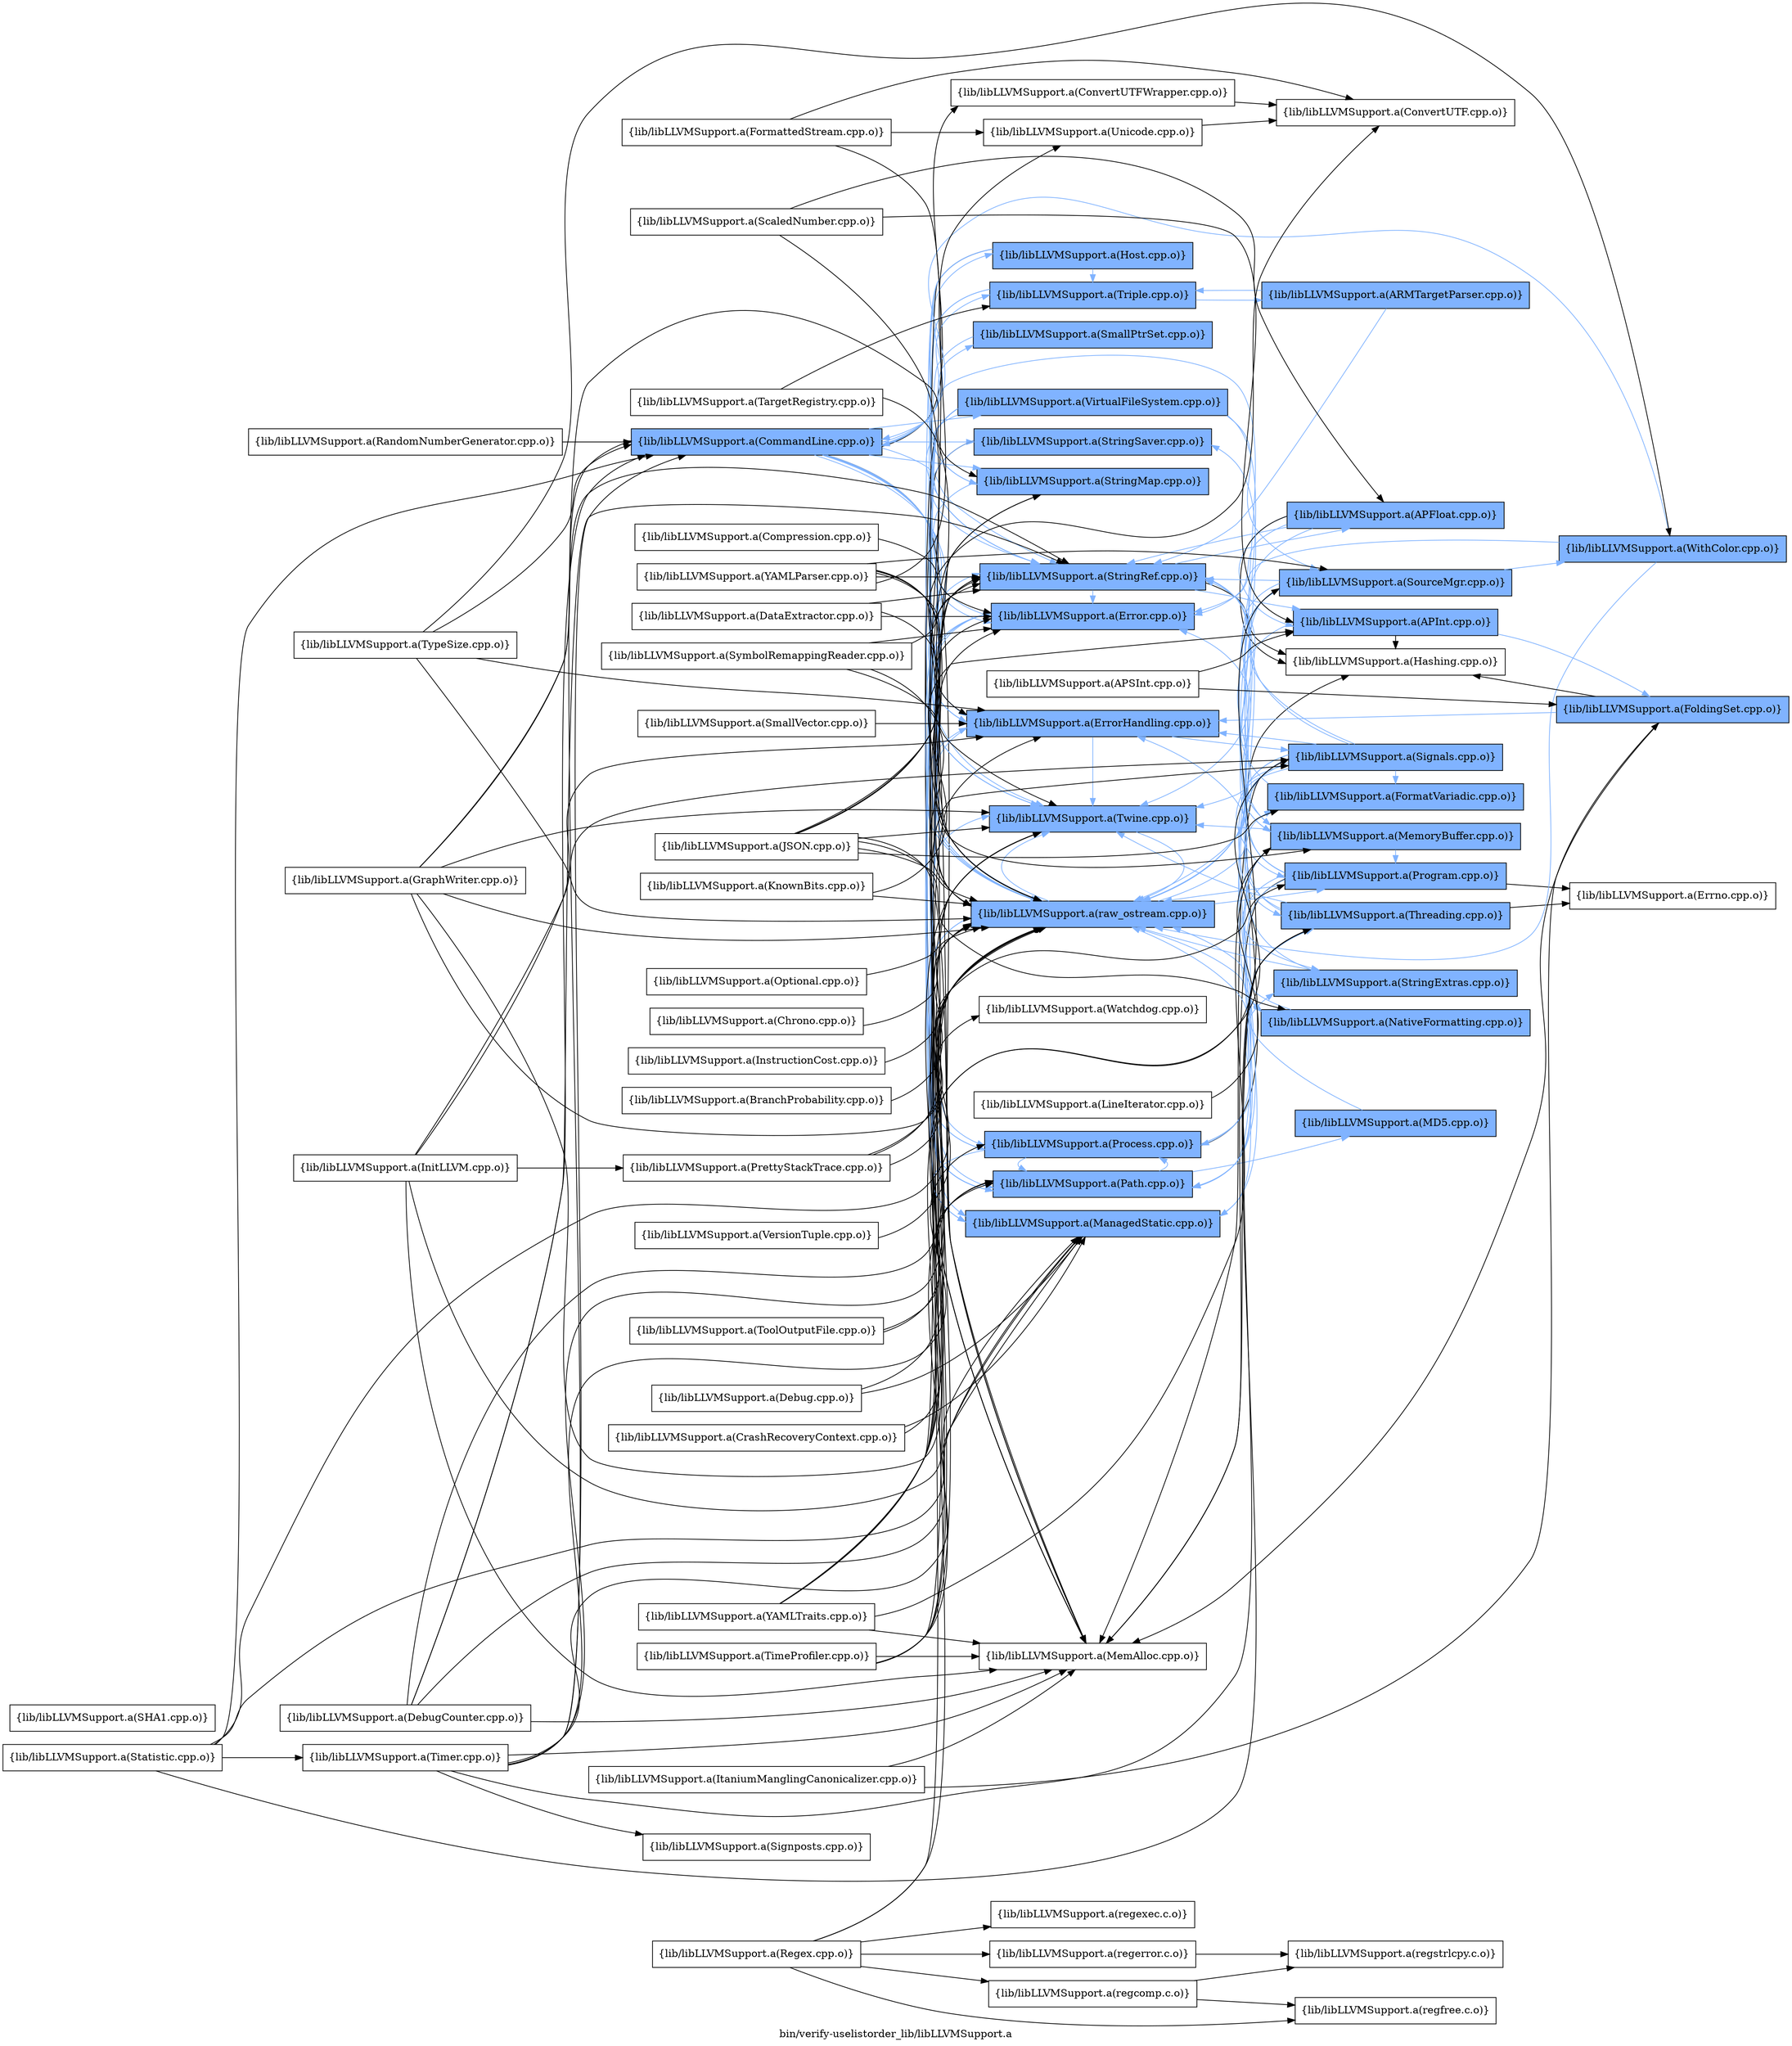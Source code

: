 digraph "bin/verify-uselistorder_lib/libLLVMSupport.a" {
	label="bin/verify-uselistorder_lib/libLLVMSupport.a";
	rankdir=LR;
	{ rank=same; Node0x5601d24c0a98;  }
	{ rank=same; Node0x5601d24bce98; Node0x5601d24be4c8; Node0x5601d24c3748; Node0x5601d24c06d8; Node0x5601d24bf968; Node0x5601d24be838; Node0x5601d24c0d68; Node0x5601d24c0688; Node0x5601d24bd2f8; Node0x5601d24ba508; Node0x5601d24bbe08; Node0x5601d24be888; Node0x5601d24bd2a8; Node0x5601d24bba98; Node0x5601d24bae18; Node0x5601d24bab98;  }
	{ rank=same; Node0x5601d24bc218; Node0x5601d24c2a78; Node0x5601d24c1808; Node0x5601d24bea68; Node0x5601d24bf8c8; Node0x5601d24c17b8; Node0x5601d24ba1e8; Node0x5601d24bf7d8; Node0x5601d24bf878; Node0x5601d24c2438; Node0x5601d24bbd68; Node0x5601d24b9ce8; Node0x5601d24badc8; Node0x5601d24bf2d8;  }
	{ rank=same; Node0x5601d24c0a98;  }
	{ rank=same; Node0x5601d24bce98; Node0x5601d24be4c8; Node0x5601d24c3748; Node0x5601d24c06d8; Node0x5601d24bf968; Node0x5601d24be838; Node0x5601d24c0d68; Node0x5601d24c0688; Node0x5601d24bd2f8; Node0x5601d24ba508; Node0x5601d24bbe08; Node0x5601d24be888; Node0x5601d24bd2a8; Node0x5601d24bba98; Node0x5601d24bae18; Node0x5601d24bab98;  }
	{ rank=same; Node0x5601d24bc218; Node0x5601d24c2a78; Node0x5601d24c1808; Node0x5601d24bea68; Node0x5601d24bf8c8; Node0x5601d24c17b8; Node0x5601d24ba1e8; Node0x5601d24bf7d8; Node0x5601d24bf878; Node0x5601d24c2438; Node0x5601d24bbd68; Node0x5601d24b9ce8; Node0x5601d24badc8; Node0x5601d24bf2d8;  }

	Node0x5601d24c0a98 [shape=record,shape=box,group=1,style=filled,fillcolor="0.600000 0.5 1",label="{lib/libLLVMSupport.a(CommandLine.cpp.o)}"];
	Node0x5601d24c0a98 -> Node0x5601d24bce98;
	Node0x5601d24c0a98 -> Node0x5601d24be4c8[color="0.600000 0.5 1"];
	Node0x5601d24c0a98 -> Node0x5601d24c3748[color="0.600000 0.5 1"];
	Node0x5601d24c0a98 -> Node0x5601d24c06d8[color="0.600000 0.5 1"];
	Node0x5601d24c0a98 -> Node0x5601d24bf968;
	Node0x5601d24c0a98 -> Node0x5601d24be838[color="0.600000 0.5 1"];
	Node0x5601d24c0a98 -> Node0x5601d24c0d68[color="0.600000 0.5 1"];
	Node0x5601d24c0a98 -> Node0x5601d24c0688[color="0.600000 0.5 1"];
	Node0x5601d24c0a98 -> Node0x5601d24bd2f8[color="0.600000 0.5 1"];
	Node0x5601d24c0a98 -> Node0x5601d24ba508[color="0.600000 0.5 1"];
	Node0x5601d24c0a98 -> Node0x5601d24bbe08[color="0.600000 0.5 1"];
	Node0x5601d24c0a98 -> Node0x5601d24be888[color="0.600000 0.5 1"];
	Node0x5601d24c0a98 -> Node0x5601d24bd2a8[color="0.600000 0.5 1"];
	Node0x5601d24c0a98 -> Node0x5601d24bba98[color="0.600000 0.5 1"];
	Node0x5601d24c0a98 -> Node0x5601d24bae18[color="0.600000 0.5 1"];
	Node0x5601d24c0a98 -> Node0x5601d24bab98[color="0.600000 0.5 1"];
	Node0x5601d24bc8a8 [shape=record,shape=box,group=0,label="{lib/libLLVMSupport.a(Debug.cpp.o)}"];
	Node0x5601d24bc8a8 -> Node0x5601d24c06d8;
	Node0x5601d24bc8a8 -> Node0x5601d24bd2a8;
	Node0x5601d24be4c8 [shape=record,shape=box,group=1,style=filled,fillcolor="0.600000 0.5 1",label="{lib/libLLVMSupport.a(Error.cpp.o)}"];
	Node0x5601d24be4c8 -> Node0x5601d24c3748[color="0.600000 0.5 1"];
	Node0x5601d24be4c8 -> Node0x5601d24c06d8[color="0.600000 0.5 1"];
	Node0x5601d24be4c8 -> Node0x5601d24bbe08[color="0.600000 0.5 1"];
	Node0x5601d24be4c8 -> Node0x5601d24bd2a8[color="0.600000 0.5 1"];
	Node0x5601d24c3748 [shape=record,shape=box,group=1,style=filled,fillcolor="0.600000 0.5 1",label="{lib/libLLVMSupport.a(ErrorHandling.cpp.o)}"];
	Node0x5601d24c3748 -> Node0x5601d24bbe08[color="0.600000 0.5 1"];
	Node0x5601d24c3748 -> Node0x5601d24bd2a8[color="0.600000 0.5 1"];
	Node0x5601d24c3748 -> Node0x5601d24c2a78[color="0.600000 0.5 1"];
	Node0x5601d24c1588 [shape=record,shape=box,group=0,label="{lib/libLLVMSupport.a(InitLLVM.cpp.o)}"];
	Node0x5601d24c1588 -> Node0x5601d24c3748;
	Node0x5601d24c1588 -> Node0x5601d24c06d8;
	Node0x5601d24c1588 -> Node0x5601d24bf968;
	Node0x5601d24c1588 -> Node0x5601d24bc948;
	Node0x5601d24c1588 -> Node0x5601d24c2a78;
	Node0x5601d24bf968 [shape=record,shape=box,group=0,label="{lib/libLLVMSupport.a(MemAlloc.cpp.o)}"];
	Node0x5601d24bf7d8 [shape=record,shape=box,group=1,style=filled,fillcolor="0.600000 0.5 1",label="{lib/libLLVMSupport.a(MemoryBuffer.cpp.o)}"];
	Node0x5601d24bf7d8 -> Node0x5601d24be4c8[color="0.600000 0.5 1"];
	Node0x5601d24bf7d8 -> Node0x5601d24bbe08[color="0.600000 0.5 1"];
	Node0x5601d24bf7d8 -> Node0x5601d24bae18[color="0.600000 0.5 1"];
	Node0x5601d24bf7d8 -> Node0x5601d24bab98[color="0.600000 0.5 1"];
	Node0x5601d24bf7d8 -> Node0x5601d24b9ce8[color="0.600000 0.5 1"];
	Node0x5601d24bf878 [shape=record,shape=box,group=1,style=filled,fillcolor="0.600000 0.5 1",label="{lib/libLLVMSupport.a(SourceMgr.cpp.o)}"];
	Node0x5601d24bf878 -> Node0x5601d24bf7d8[color="0.600000 0.5 1"];
	Node0x5601d24bf878 -> Node0x5601d24bd2f8[color="0.600000 0.5 1"];
	Node0x5601d24bf878 -> Node0x5601d24bbe08[color="0.600000 0.5 1"];
	Node0x5601d24bf878 -> Node0x5601d24bdc08[color="0.600000 0.5 1"];
	Node0x5601d24bf878 -> Node0x5601d24bd2a8[color="0.600000 0.5 1"];
	Node0x5601d24bf878 -> Node0x5601d24bae18[color="0.600000 0.5 1"];
	Node0x5601d24bbe08 [shape=record,shape=box,group=1,style=filled,fillcolor="0.600000 0.5 1",label="{lib/libLLVMSupport.a(Twine.cpp.o)}"];
	Node0x5601d24bbe08 -> Node0x5601d24bd2a8[color="0.600000 0.5 1"];
	Node0x5601d24bd2a8 [shape=record,shape=box,group=1,style=filled,fillcolor="0.600000 0.5 1",label="{lib/libLLVMSupport.a(raw_ostream.cpp.o)}"];
	Node0x5601d24bd2a8 -> Node0x5601d24be4c8[color="0.600000 0.5 1"];
	Node0x5601d24bd2a8 -> Node0x5601d24c3748[color="0.600000 0.5 1"];
	Node0x5601d24bd2a8 -> Node0x5601d24c2438[color="0.600000 0.5 1"];
	Node0x5601d24bd2a8 -> Node0x5601d24bbd68[color="0.600000 0.5 1"];
	Node0x5601d24bd2a8 -> Node0x5601d24bbe08[color="0.600000 0.5 1"];
	Node0x5601d24bd2a8 -> Node0x5601d24bae18[color="0.600000 0.5 1"];
	Node0x5601d24bd2a8 -> Node0x5601d24bab98[color="0.600000 0.5 1"];
	Node0x5601d24bd2a8 -> Node0x5601d24b9ce8[color="0.600000 0.5 1"];
	Node0x5601d24bae18 [shape=record,shape=box,group=1,style=filled,fillcolor="0.600000 0.5 1",label="{lib/libLLVMSupport.a(Path.cpp.o)}"];
	Node0x5601d24bae18 -> Node0x5601d24be4c8[color="0.600000 0.5 1"];
	Node0x5601d24bae18 -> Node0x5601d24badc8[color="0.600000 0.5 1"];
	Node0x5601d24bae18 -> Node0x5601d24bd2f8[color="0.600000 0.5 1"];
	Node0x5601d24bae18 -> Node0x5601d24bbe08[color="0.600000 0.5 1"];
	Node0x5601d24bae18 -> Node0x5601d24bab98[color="0.600000 0.5 1"];
	Node0x5601d24bea68 [shape=record,shape=box,group=1,style=filled,fillcolor="0.600000 0.5 1",label="{lib/libLLVMSupport.a(APFloat.cpp.o)}"];
	Node0x5601d24bea68 -> Node0x5601d24bf8c8[color="0.600000 0.5 1"];
	Node0x5601d24bea68 -> Node0x5601d24be4c8[color="0.600000 0.5 1"];
	Node0x5601d24bea68 -> Node0x5601d24c17b8;
	Node0x5601d24bea68 -> Node0x5601d24bd2f8[color="0.600000 0.5 1"];
	Node0x5601d24bea68 -> Node0x5601d24bd2a8[color="0.600000 0.5 1"];
	Node0x5601d24bf8c8 [shape=record,shape=box,group=1,style=filled,fillcolor="0.600000 0.5 1",label="{lib/libLLVMSupport.a(APInt.cpp.o)}"];
	Node0x5601d24bf8c8 -> Node0x5601d24c2a28[color="0.600000 0.5 1"];
	Node0x5601d24bf8c8 -> Node0x5601d24c17b8;
	Node0x5601d24bf8c8 -> Node0x5601d24bd2a8[color="0.600000 0.5 1"];
	Node0x5601d24c04a8 [shape=record,shape=box,group=0,label="{lib/libLLVMSupport.a(APSInt.cpp.o)}"];
	Node0x5601d24c04a8 -> Node0x5601d24bf8c8;
	Node0x5601d24c04a8 -> Node0x5601d24c2a28;
	Node0x5601d24badc8 [shape=record,shape=box,group=1,style=filled,fillcolor="0.600000 0.5 1",label="{lib/libLLVMSupport.a(MD5.cpp.o)}"];
	Node0x5601d24badc8 -> Node0x5601d24bd2a8[color="0.600000 0.5 1"];
	Node0x5601d24be838 [shape=record,shape=box,group=1,style=filled,fillcolor="0.600000 0.5 1",label="{lib/libLLVMSupport.a(SmallPtrSet.cpp.o)}"];
	Node0x5601d24be838 -> Node0x5601d24c3748[color="0.600000 0.5 1"];
	Node0x5601d24c0d68 [shape=record,shape=box,group=1,style=filled,fillcolor="0.600000 0.5 1",label="{lib/libLLVMSupport.a(StringMap.cpp.o)}"];
	Node0x5601d24c0d68 -> Node0x5601d24c3748[color="0.600000 0.5 1"];
	Node0x5601d24c0688 [shape=record,shape=box,group=1,style=filled,fillcolor="0.600000 0.5 1",label="{lib/libLLVMSupport.a(StringSaver.cpp.o)}"];
	Node0x5601d24c0688 -> Node0x5601d24bf968;
	Node0x5601d24c0688 -> Node0x5601d24bd2f8[color="0.600000 0.5 1"];
	Node0x5601d24ba5f8 [shape=record,shape=box,group=0,label="{lib/libLLVMSupport.a(TypeSize.cpp.o)}"];
	Node0x5601d24ba5f8 -> Node0x5601d24c0a98;
	Node0x5601d24ba5f8 -> Node0x5601d24c3748;
	Node0x5601d24ba5f8 -> Node0x5601d24bdc08;
	Node0x5601d24ba5f8 -> Node0x5601d24bd2a8;
	Node0x5601d24c06d8 [shape=record,shape=box,group=1,style=filled,fillcolor="0.600000 0.5 1",label="{lib/libLLVMSupport.a(ManagedStatic.cpp.o)}"];
	Node0x5601d24c06d8 -> Node0x5601d24c1808[color="0.600000 0.5 1"];
	Node0x5601d24ba508 [shape=record,shape=box,group=1,style=filled,fillcolor="0.600000 0.5 1",label="{lib/libLLVMSupport.a(Triple.cpp.o)}"];
	Node0x5601d24ba508 -> Node0x5601d24bd2f8[color="0.600000 0.5 1"];
	Node0x5601d24ba508 -> Node0x5601d24ba1e8[color="0.600000 0.5 1"];
	Node0x5601d24ba508 -> Node0x5601d24bbe08[color="0.600000 0.5 1"];
	Node0x5601d24bdbb8 [shape=record,shape=box,group=0,label="{lib/libLLVMSupport.a(SHA1.cpp.o)}"];
	Node0x5601d24bd2f8 [shape=record,shape=box,group=1,style=filled,fillcolor="0.600000 0.5 1",label="{lib/libLLVMSupport.a(StringRef.cpp.o)}"];
	Node0x5601d24bd2f8 -> Node0x5601d24bea68[color="0.600000 0.5 1"];
	Node0x5601d24bd2f8 -> Node0x5601d24bf8c8[color="0.600000 0.5 1"];
	Node0x5601d24bd2f8 -> Node0x5601d24be4c8[color="0.600000 0.5 1"];
	Node0x5601d24bd2f8 -> Node0x5601d24c17b8;
	Node0x5601d24c2348 [shape=record,shape=box,group=0,label="{lib/libLLVMSupport.a(TargetRegistry.cpp.o)}"];
	Node0x5601d24c2348 -> Node0x5601d24ba508;
	Node0x5601d24c2348 -> Node0x5601d24bd2a8;
	Node0x5601d24c27f8 [shape=record,shape=box,group=0,label="{lib/libLLVMSupport.a(FormattedStream.cpp.o)}"];
	Node0x5601d24c27f8 -> Node0x5601d24bc218;
	Node0x5601d24c27f8 -> Node0x5601d24b9978;
	Node0x5601d24c27f8 -> Node0x5601d24bd2a8;
	Node0x5601d24bf2d8 [shape=record,shape=box,group=1,style=filled,fillcolor="0.600000 0.5 1",label="{lib/libLLVMSupport.a(StringExtras.cpp.o)}"];
	Node0x5601d24bf2d8 -> Node0x5601d24bd2f8[color="0.600000 0.5 1"];
	Node0x5601d24bf2d8 -> Node0x5601d24bd2a8[color="0.600000 0.5 1"];
	Node0x5601d24c2a28 [shape=record,shape=box,group=1,style=filled,fillcolor="0.600000 0.5 1",label="{lib/libLLVMSupport.a(FoldingSet.cpp.o)}"];
	Node0x5601d24c2a28 -> Node0x5601d24c3748[color="0.600000 0.5 1"];
	Node0x5601d24c2a28 -> Node0x5601d24c17b8;
	Node0x5601d24c2a28 -> Node0x5601d24bf968;
	Node0x5601d24bcdf8 [shape=record,shape=box,group=0,label="{lib/libLLVMSupport.a(Regex.cpp.o)}"];
	Node0x5601d24bcdf8 -> Node0x5601d24bd2f8;
	Node0x5601d24bcdf8 -> Node0x5601d24bbe08;
	Node0x5601d24bcdf8 -> Node0x5601d24bc6c8;
	Node0x5601d24bcdf8 -> Node0x5601d24bc498;
	Node0x5601d24bcdf8 -> Node0x5601d24c0ae8;
	Node0x5601d24bcdf8 -> Node0x5601d24c0318;
	Node0x5601d24c17b8 [shape=record,shape=box,group=0,label="{lib/libLLVMSupport.a(Hashing.cpp.o)}"];
	Node0x5601d24c1808 [shape=record,shape=box,group=1,style=filled,fillcolor="0.600000 0.5 1",label="{lib/libLLVMSupport.a(Threading.cpp.o)}"];
	Node0x5601d24c1808 -> Node0x5601d24c3748[color="0.600000 0.5 1"];
	Node0x5601d24c1808 -> Node0x5601d24bf968;
	Node0x5601d24c1808 -> Node0x5601d24bd2f8[color="0.600000 0.5 1"];
	Node0x5601d24c1808 -> Node0x5601d24bbe08[color="0.600000 0.5 1"];
	Node0x5601d24c1808 -> Node0x5601d24c3248;
	Node0x5601d24bc948 [shape=record,shape=box,group=0,label="{lib/libLLVMSupport.a(PrettyStackTrace.cpp.o)}"];
	Node0x5601d24bc948 -> Node0x5601d24bd2a8;
	Node0x5601d24bc948 -> Node0x5601d24c2a78;
	Node0x5601d24bc948 -> Node0x5601d24c0ef8;
	Node0x5601d24be8d8 [shape=record,shape=box,group=0,label="{lib/libLLVMSupport.a(Timer.cpp.o)}"];
	Node0x5601d24be8d8 -> Node0x5601d24c0a98;
	Node0x5601d24be8d8 -> Node0x5601d24c06d8;
	Node0x5601d24be8d8 -> Node0x5601d24bf968;
	Node0x5601d24be8d8 -> Node0x5601d24c0d68;
	Node0x5601d24be8d8 -> Node0x5601d24bdc58;
	Node0x5601d24be8d8 -> Node0x5601d24bd2a8;
	Node0x5601d24be8d8 -> Node0x5601d24bab98;
	Node0x5601d24be8d8 -> Node0x5601d24c1808;
	Node0x5601d24c2438 [shape=record,shape=box,group=1,style=filled,fillcolor="0.600000 0.5 1",label="{lib/libLLVMSupport.a(FormatVariadic.cpp.o)}"];
	Node0x5601d24c2438 -> Node0x5601d24bd2f8[color="0.600000 0.5 1"];
	Node0x5601d24bbd68 [shape=record,shape=box,group=1,style=filled,fillcolor="0.600000 0.5 1",label="{lib/libLLVMSupport.a(NativeFormatting.cpp.o)}"];
	Node0x5601d24bbd68 -> Node0x5601d24bd2a8[color="0.600000 0.5 1"];
	Node0x5601d24bfe18 [shape=record,shape=box,group=0,label="{lib/libLLVMSupport.a(Chrono.cpp.o)}"];
	Node0x5601d24bfe18 -> Node0x5601d24bd2a8;
	Node0x5601d24bce98 [shape=record,shape=box,group=0,label="{lib/libLLVMSupport.a(ConvertUTFWrapper.cpp.o)}"];
	Node0x5601d24bce98 -> Node0x5601d24bc218;
	Node0x5601d24be888 [shape=record,shape=box,group=1,style=filled,fillcolor="0.600000 0.5 1",label="{lib/libLLVMSupport.a(VirtualFileSystem.cpp.o)}"];
	Node0x5601d24be888 -> Node0x5601d24be4c8[color="0.600000 0.5 1"];
	Node0x5601d24be888 -> Node0x5601d24bf968;
	Node0x5601d24be888 -> Node0x5601d24bf7d8[color="0.600000 0.5 1"];
	Node0x5601d24be888 -> Node0x5601d24bf878[color="0.600000 0.5 1"];
	Node0x5601d24be888 -> Node0x5601d24c0d68[color="0.600000 0.5 1"];
	Node0x5601d24be888 -> Node0x5601d24bd2f8[color="0.600000 0.5 1"];
	Node0x5601d24be888 -> Node0x5601d24bbe08[color="0.600000 0.5 1"];
	Node0x5601d24be888 -> Node0x5601d24bd2a8[color="0.600000 0.5 1"];
	Node0x5601d24be888 -> Node0x5601d24bae18[color="0.600000 0.5 1"];
	Node0x5601d24bba98 [shape=record,shape=box,group=1,style=filled,fillcolor="0.600000 0.5 1",label="{lib/libLLVMSupport.a(Host.cpp.o)}"];
	Node0x5601d24bba98 -> Node0x5601d24bf968;
	Node0x5601d24bba98 -> Node0x5601d24c0d68[color="0.600000 0.5 1"];
	Node0x5601d24bba98 -> Node0x5601d24bd2f8[color="0.600000 0.5 1"];
	Node0x5601d24bba98 -> Node0x5601d24ba508[color="0.600000 0.5 1"];
	Node0x5601d24bba98 -> Node0x5601d24bd2a8[color="0.600000 0.5 1"];
	Node0x5601d24bab98 [shape=record,shape=box,group=1,style=filled,fillcolor="0.600000 0.5 1",label="{lib/libLLVMSupport.a(Process.cpp.o)}"];
	Node0x5601d24bab98 -> Node0x5601d24be4c8[color="0.600000 0.5 1"];
	Node0x5601d24bab98 -> Node0x5601d24c17b8;
	Node0x5601d24bab98 -> Node0x5601d24c06d8[color="0.600000 0.5 1"];
	Node0x5601d24bab98 -> Node0x5601d24bf2d8[color="0.600000 0.5 1"];
	Node0x5601d24bab98 -> Node0x5601d24bae18[color="0.600000 0.5 1"];
	Node0x5601d24bc218 [shape=record,shape=box,group=0,label="{lib/libLLVMSupport.a(ConvertUTF.cpp.o)}"];
	Node0x5601d24c2a78 [shape=record,shape=box,group=1,style=filled,fillcolor="0.600000 0.5 1",label="{lib/libLLVMSupport.a(Signals.cpp.o)}"];
	Node0x5601d24c2a78 -> Node0x5601d24c0a98[color="0.600000 0.5 1"];
	Node0x5601d24c2a78 -> Node0x5601d24c3748[color="0.600000 0.5 1"];
	Node0x5601d24c2a78 -> Node0x5601d24c2438[color="0.600000 0.5 1"];
	Node0x5601d24c2a78 -> Node0x5601d24c06d8[color="0.600000 0.5 1"];
	Node0x5601d24c2a78 -> Node0x5601d24bf968;
	Node0x5601d24c2a78 -> Node0x5601d24bf7d8[color="0.600000 0.5 1"];
	Node0x5601d24c2a78 -> Node0x5601d24bbd68[color="0.600000 0.5 1"];
	Node0x5601d24c2a78 -> Node0x5601d24bd2f8[color="0.600000 0.5 1"];
	Node0x5601d24c2a78 -> Node0x5601d24bbe08[color="0.600000 0.5 1"];
	Node0x5601d24c2a78 -> Node0x5601d24bd2a8[color="0.600000 0.5 1"];
	Node0x5601d24c2a78 -> Node0x5601d24bae18[color="0.600000 0.5 1"];
	Node0x5601d24c2a78 -> Node0x5601d24b9ce8[color="0.600000 0.5 1"];
	Node0x5601d24c2a78 -> Node0x5601d24c1808[color="0.600000 0.5 1"];
	Node0x5601d24b9978 [shape=record,shape=box,group=0,label="{lib/libLLVMSupport.a(Unicode.cpp.o)}"];
	Node0x5601d24b9978 -> Node0x5601d24bc218;
	Node0x5601d24c0728 [shape=record,shape=box,group=0,label="{lib/libLLVMSupport.a(InstructionCost.cpp.o)}"];
	Node0x5601d24c0728 -> Node0x5601d24bd2a8;
	Node0x5601d24b9ce8 [shape=record,shape=box,group=1,style=filled,fillcolor="0.600000 0.5 1",label="{lib/libLLVMSupport.a(Program.cpp.o)}"];
	Node0x5601d24b9ce8 -> Node0x5601d24bf968;
	Node0x5601d24b9ce8 -> Node0x5601d24bf2d8[color="0.600000 0.5 1"];
	Node0x5601d24b9ce8 -> Node0x5601d24c0688[color="0.600000 0.5 1"];
	Node0x5601d24b9ce8 -> Node0x5601d24bd2f8[color="0.600000 0.5 1"];
	Node0x5601d24b9ce8 -> Node0x5601d24bd2a8[color="0.600000 0.5 1"];
	Node0x5601d24b9ce8 -> Node0x5601d24bae18[color="0.600000 0.5 1"];
	Node0x5601d24b9ce8 -> Node0x5601d24c3248;
	Node0x5601d24c0ef8 [shape=record,shape=box,group=0,label="{lib/libLLVMSupport.a(Watchdog.cpp.o)}"];
	Node0x5601d24bc178 [shape=record,shape=box,group=0,label="{lib/libLLVMSupport.a(RandomNumberGenerator.cpp.o)}"];
	Node0x5601d24bc178 -> Node0x5601d24c0a98;
	Node0x5601d24bc6c8 [shape=record,shape=box,group=0,label="{lib/libLLVMSupport.a(regcomp.c.o)}"];
	Node0x5601d24bc6c8 -> Node0x5601d24c0318;
	Node0x5601d24bc6c8 -> Node0x5601d24bfb98;
	Node0x5601d24bc498 [shape=record,shape=box,group=0,label="{lib/libLLVMSupport.a(regerror.c.o)}"];
	Node0x5601d24bc498 -> Node0x5601d24bfb98;
	Node0x5601d24c0ae8 [shape=record,shape=box,group=0,label="{lib/libLLVMSupport.a(regexec.c.o)}"];
	Node0x5601d24c0318 [shape=record,shape=box,group=0,label="{lib/libLLVMSupport.a(regfree.c.o)}"];
	Node0x5601d24be108 [shape=record,shape=box,group=0,label="{lib/libLLVMSupport.a(SmallVector.cpp.o)}"];
	Node0x5601d24be108 -> Node0x5601d24c3748;
	Node0x5601d24bdc08 [shape=record,shape=box,group=1,style=filled,fillcolor="0.600000 0.5 1",label="{lib/libLLVMSupport.a(WithColor.cpp.o)}"];
	Node0x5601d24bdc08 -> Node0x5601d24c0a98[color="0.600000 0.5 1"];
	Node0x5601d24bdc08 -> Node0x5601d24be4c8[color="0.600000 0.5 1"];
	Node0x5601d24bdc08 -> Node0x5601d24bd2a8[color="0.600000 0.5 1"];
	Node0x5601d24beb58 [shape=record,shape=box,group=0,label="{lib/libLLVMSupport.a(Statistic.cpp.o)}"];
	Node0x5601d24beb58 -> Node0x5601d24c0a98;
	Node0x5601d24beb58 -> Node0x5601d24c06d8;
	Node0x5601d24beb58 -> Node0x5601d24be8d8;
	Node0x5601d24beb58 -> Node0x5601d24bd2a8;
	Node0x5601d24beb58 -> Node0x5601d24c1808;
	Node0x5601d24bcfd8 [shape=record,shape=box,group=0,label="{lib/libLLVMSupport.a(TimeProfiler.cpp.o)}"];
	Node0x5601d24bcfd8 -> Node0x5601d24be4c8;
	Node0x5601d24bcfd8 -> Node0x5601d24bf968;
	Node0x5601d24bcfd8 -> Node0x5601d24c0d68;
	Node0x5601d24bcfd8 -> Node0x5601d24bbe08;
	Node0x5601d24bcfd8 -> Node0x5601d24bd2a8;
	Node0x5601d24bcfd8 -> Node0x5601d24bae18;
	Node0x5601d24bc358 [shape=record,shape=box,group=0,label="{lib/libLLVMSupport.a(JSON.cpp.o)}"];
	Node0x5601d24bc358 -> Node0x5601d24bc218;
	Node0x5601d24bc358 -> Node0x5601d24be4c8;
	Node0x5601d24bc358 -> Node0x5601d24c2438;
	Node0x5601d24bc358 -> Node0x5601d24bf968;
	Node0x5601d24bc358 -> Node0x5601d24bbd68;
	Node0x5601d24bc358 -> Node0x5601d24bd2f8;
	Node0x5601d24bc358 -> Node0x5601d24bbe08;
	Node0x5601d24bc358 -> Node0x5601d24bd2a8;
	Node0x5601d24bdc58 [shape=record,shape=box,group=0,label="{lib/libLLVMSupport.a(Signposts.cpp.o)}"];
	Node0x5601d24bd7a8 [shape=record,shape=box,group=0,label="{lib/libLLVMSupport.a(ToolOutputFile.cpp.o)}"];
	Node0x5601d24bd7a8 -> Node0x5601d24bd2a8;
	Node0x5601d24bd7a8 -> Node0x5601d24bae18;
	Node0x5601d24ba1e8 [shape=record,shape=box,group=1,style=filled,fillcolor="0.600000 0.5 1",label="{lib/libLLVMSupport.a(ARMTargetParser.cpp.o)}"];
	Node0x5601d24ba1e8 -> Node0x5601d24bd2f8[color="0.600000 0.5 1"];
	Node0x5601d24ba1e8 -> Node0x5601d24ba508[color="0.600000 0.5 1"];
	Node0x5601d24bd5c8 [shape=record,shape=box,group=0,label="{lib/libLLVMSupport.a(YAMLParser.cpp.o)}"];
	Node0x5601d24bd5c8 -> Node0x5601d24c3748;
	Node0x5601d24bd5c8 -> Node0x5601d24bf968;
	Node0x5601d24bd5c8 -> Node0x5601d24bf7d8;
	Node0x5601d24bd5c8 -> Node0x5601d24bf878;
	Node0x5601d24bd5c8 -> Node0x5601d24bd2f8;
	Node0x5601d24bd5c8 -> Node0x5601d24b9978;
	Node0x5601d24bd5c8 -> Node0x5601d24bd2a8;
	Node0x5601d24bfb98 [shape=record,shape=box,group=0,label="{lib/libLLVMSupport.a(regstrlcpy.c.o)}"];
	Node0x5601d24b9f18 [shape=record,shape=box,group=0,label="{lib/libLLVMSupport.a(CrashRecoveryContext.cpp.o)}"];
	Node0x5601d24b9f18 -> Node0x5601d24c06d8;
	Node0x5601d24b9f18 -> Node0x5601d24c2a78;
	Node0x5601d24c3248 [shape=record,shape=box,group=0,label="{lib/libLLVMSupport.a(Errno.cpp.o)}"];
	Node0x5601d24bde38 [shape=record,shape=box,group=0,label="{lib/libLLVMSupport.a(KnownBits.cpp.o)}"];
	Node0x5601d24bde38 -> Node0x5601d24bf8c8;
	Node0x5601d24bde38 -> Node0x5601d24bd2a8;
	Node0x5601d24beba8 [shape=record,shape=box,group=0,label="{lib/libLLVMSupport.a(Optional.cpp.o)}"];
	Node0x5601d24beba8 -> Node0x5601d24bd2a8;
	Node0x5601d24c0188 [shape=record,shape=box,group=0,label="{lib/libLLVMSupport.a(GraphWriter.cpp.o)}"];
	Node0x5601d24c0188 -> Node0x5601d24c0a98;
	Node0x5601d24c0188 -> Node0x5601d24bd2f8;
	Node0x5601d24c0188 -> Node0x5601d24bbe08;
	Node0x5601d24c0188 -> Node0x5601d24bd2a8;
	Node0x5601d24c0188 -> Node0x5601d24bae18;
	Node0x5601d24c0188 -> Node0x5601d24b9ce8;
	Node0x5601d24bf1e8 [shape=record,shape=box,group=0,label="{lib/libLLVMSupport.a(BranchProbability.cpp.o)}"];
	Node0x5601d24bf1e8 -> Node0x5601d24bd2a8;
	Node0x5601d24bf648 [shape=record,shape=box,group=0,label="{lib/libLLVMSupport.a(ScaledNumber.cpp.o)}"];
	Node0x5601d24bf648 -> Node0x5601d24bea68;
	Node0x5601d24bf648 -> Node0x5601d24bf8c8;
	Node0x5601d24bf648 -> Node0x5601d24bd2a8;
	Node0x5601d24bde88 [shape=record,shape=box,group=0,label="{lib/libLLVMSupport.a(DebugCounter.cpp.o)}"];
	Node0x5601d24bde88 -> Node0x5601d24c0a98;
	Node0x5601d24bde88 -> Node0x5601d24c06d8;
	Node0x5601d24bde88 -> Node0x5601d24bf968;
	Node0x5601d24bde88 -> Node0x5601d24bd2f8;
	Node0x5601d24bde88 -> Node0x5601d24bd2a8;
	Node0x5601d24c1e98 [shape=record,shape=box,group=0,label="{lib/libLLVMSupport.a(Compression.cpp.o)}"];
	Node0x5601d24c1e98 -> Node0x5601d24be4c8;
	Node0x5601d24bbd18 [shape=record,shape=box,group=0,label="{lib/libLLVMSupport.a(ItaniumManglingCanonicalizer.cpp.o)}"];
	Node0x5601d24bbd18 -> Node0x5601d24c2a28;
	Node0x5601d24bbd18 -> Node0x5601d24bf968;
	Node0x5601d24bd438 [shape=record,shape=box,group=0,label="{lib/libLLVMSupport.a(LineIterator.cpp.o)}"];
	Node0x5601d24bd438 -> Node0x5601d24bf7d8;
	Node0x5601d24bd848 [shape=record,shape=box,group=0,label="{lib/libLLVMSupport.a(SymbolRemappingReader.cpp.o)}"];
	Node0x5601d24bd848 -> Node0x5601d24be4c8;
	Node0x5601d24bd848 -> Node0x5601d24bd2f8;
	Node0x5601d24bd848 -> Node0x5601d24bbe08;
	Node0x5601d24bd848 -> Node0x5601d24bd2a8;
	Node0x5601d24bf418 [shape=record,shape=box,group=0,label="{lib/libLLVMSupport.a(DataExtractor.cpp.o)}"];
	Node0x5601d24bf418 -> Node0x5601d24be4c8;
	Node0x5601d24bf418 -> Node0x5601d24bd2f8;
	Node0x5601d24bf418 -> Node0x5601d24bd2a8;
	Node0x5601d24bf508 [shape=record,shape=box,group=0,label="{lib/libLLVMSupport.a(YAMLTraits.cpp.o)}"];
	Node0x5601d24bf508 -> Node0x5601d24c3748;
	Node0x5601d24bf508 -> Node0x5601d24bf968;
	Node0x5601d24bf508 -> Node0x5601d24bf7d8;
	Node0x5601d24bf508 -> Node0x5601d24bf878;
	Node0x5601d24bf508 -> Node0x5601d24c0d68;
	Node0x5601d24bf508 -> Node0x5601d24bd2f8;
	Node0x5601d24bf508 -> Node0x5601d24bbe08;
	Node0x5601d24bf508 -> Node0x5601d24bd2a8;
	Node0x5601d24bf148 [shape=record,shape=box,group=0,label="{lib/libLLVMSupport.a(VersionTuple.cpp.o)}"];
	Node0x5601d24bf148 -> Node0x5601d24bd2a8;
}
